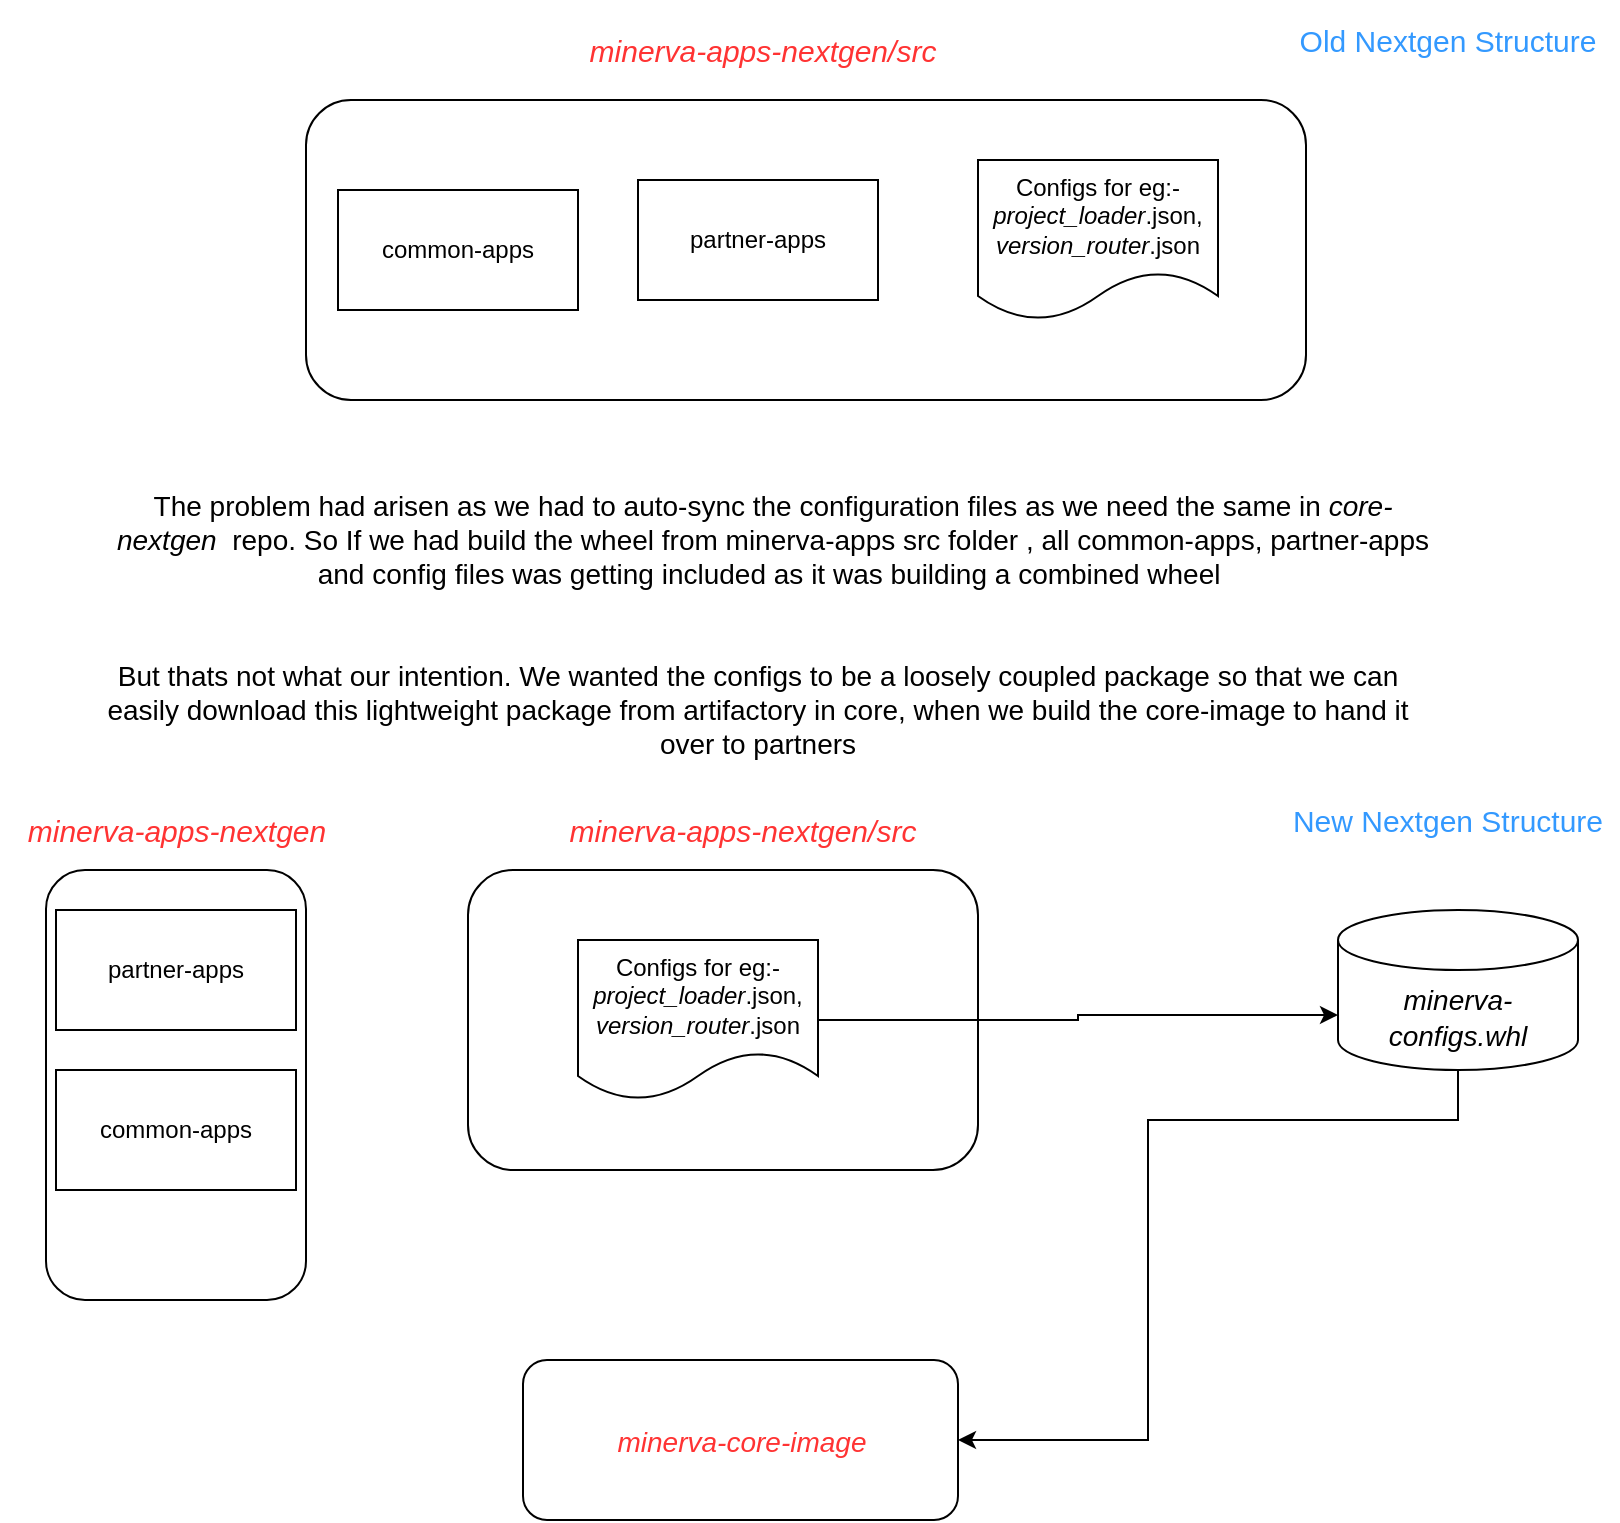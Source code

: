 <mxfile version="16.6.1" type="github">
  <diagram id="i2-EUS3KLZn3n8JJobz2" name="Page-1">
    <mxGraphModel dx="946" dy="591" grid="1" gridSize="10" guides="1" tooltips="1" connect="1" arrows="1" fold="1" page="1" pageScale="1" pageWidth="827" pageHeight="1169" math="0" shadow="0">
      <root>
        <mxCell id="0" />
        <mxCell id="1" parent="0" />
        <mxCell id="4k7SGoItvLAJqlIfO1fL-5" value="" style="rounded=1;whiteSpace=wrap;html=1;" vertex="1" parent="1">
          <mxGeometry x="164" y="100" width="500" height="150" as="geometry" />
        </mxCell>
        <mxCell id="4k7SGoItvLAJqlIfO1fL-2" value="common-apps" style="rounded=0;whiteSpace=wrap;html=1;" vertex="1" parent="1">
          <mxGeometry x="180" y="145" width="120" height="60" as="geometry" />
        </mxCell>
        <mxCell id="4k7SGoItvLAJqlIfO1fL-3" value="partner-apps" style="rounded=0;whiteSpace=wrap;html=1;" vertex="1" parent="1">
          <mxGeometry x="330" y="140" width="120" height="60" as="geometry" />
        </mxCell>
        <mxCell id="4k7SGoItvLAJqlIfO1fL-4" value="Configs for eg:- &lt;i&gt;project_loader&lt;/i&gt;.json, &lt;i&gt;version_router&lt;/i&gt;.json" style="shape=document;whiteSpace=wrap;html=1;boundedLbl=1;" vertex="1" parent="1">
          <mxGeometry x="500" y="130" width="120" height="80" as="geometry" />
        </mxCell>
        <mxCell id="4k7SGoItvLAJqlIfO1fL-7" value="&lt;font style=&quot;font-size: 14px&quot;&gt;The problem had arisen as we had to auto-sync the configuration files as we need the same in &lt;i&gt;core-nextgen&amp;nbsp;&lt;/i&gt;&amp;nbsp;repo. So If we had build the wheel from minerva-apps src folder , all common-apps, partner-apps and config files was getting included as it was building a combined wheel&amp;nbsp;&lt;/font&gt;" style="text;html=1;strokeColor=none;fillColor=none;align=center;verticalAlign=middle;whiteSpace=wrap;rounded=0;" vertex="1" parent="1">
          <mxGeometry x="65" y="290" width="665" height="60" as="geometry" />
        </mxCell>
        <mxCell id="4k7SGoItvLAJqlIfO1fL-8" value="&lt;font style=&quot;font-size: 14px&quot;&gt;But thats not what our intention. We wanted the configs to be a loosely coupled package so that we can easily download this lightweight package from artifactory in core, when we build the core-image to hand it over to partners&lt;/font&gt;" style="text;html=1;strokeColor=none;fillColor=none;align=center;verticalAlign=middle;whiteSpace=wrap;rounded=0;" vertex="1" parent="1">
          <mxGeometry x="60" y="380" width="660" height="50" as="geometry" />
        </mxCell>
        <mxCell id="4k7SGoItvLAJqlIfO1fL-9" value="" style="rounded=1;whiteSpace=wrap;html=1;" vertex="1" parent="1">
          <mxGeometry x="245" y="485" width="255" height="150" as="geometry" />
        </mxCell>
        <mxCell id="4k7SGoItvLAJqlIfO1fL-17" style="edgeStyle=orthogonalEdgeStyle;rounded=0;orthogonalLoop=1;jettySize=auto;html=1;entryX=0;entryY=0;entryDx=0;entryDy=52.5;entryPerimeter=0;fontSize=15;fontColor=#FF3333;" edge="1" parent="1" source="4k7SGoItvLAJqlIfO1fL-12" target="4k7SGoItvLAJqlIfO1fL-16">
          <mxGeometry relative="1" as="geometry">
            <Array as="points">
              <mxPoint x="550" y="560" />
              <mxPoint x="550" y="558" />
            </Array>
          </mxGeometry>
        </mxCell>
        <mxCell id="4k7SGoItvLAJqlIfO1fL-12" value="Configs for eg:- &lt;i&gt;project_loader&lt;/i&gt;.json, &lt;i&gt;version_router&lt;/i&gt;.json" style="shape=document;whiteSpace=wrap;html=1;boundedLbl=1;" vertex="1" parent="1">
          <mxGeometry x="300" y="520" width="120" height="80" as="geometry" />
        </mxCell>
        <mxCell id="4k7SGoItvLAJqlIfO1fL-13" value="&lt;font color=&quot;#3399ff&quot;&gt;Old Nextgen Structure&lt;/font&gt;" style="text;html=1;strokeColor=none;fillColor=none;align=center;verticalAlign=middle;whiteSpace=wrap;rounded=0;fontSize=15;" vertex="1" parent="1">
          <mxGeometry x="650" y="50" width="170" height="40" as="geometry" />
        </mxCell>
        <mxCell id="4k7SGoItvLAJqlIfO1fL-22" style="edgeStyle=orthogonalEdgeStyle;rounded=0;orthogonalLoop=1;jettySize=auto;html=1;entryX=1;entryY=0.5;entryDx=0;entryDy=0;fontSize=15;fontColor=#FF3333;" edge="1" parent="1" source="4k7SGoItvLAJqlIfO1fL-16" target="4k7SGoItvLAJqlIfO1fL-20">
          <mxGeometry relative="1" as="geometry">
            <Array as="points">
              <mxPoint x="740" y="610" />
              <mxPoint x="585" y="610" />
              <mxPoint x="585" y="770" />
            </Array>
          </mxGeometry>
        </mxCell>
        <mxCell id="4k7SGoItvLAJqlIfO1fL-16" value="&lt;font color=&quot;#000000&quot;&gt;&lt;span style=&quot;font-size: 14px&quot;&gt;&lt;i&gt;minerva-configs.whl&lt;/i&gt;&lt;/span&gt;&lt;/font&gt;" style="shape=cylinder3;whiteSpace=wrap;html=1;boundedLbl=1;backgroundOutline=1;size=15;fontSize=15;fontColor=#FF3333;" vertex="1" parent="1">
          <mxGeometry x="680" y="505" width="120" height="80" as="geometry" />
        </mxCell>
        <mxCell id="4k7SGoItvLAJqlIfO1fL-20" value="&lt;span style=&quot;font-size: 14px&quot;&gt;&lt;i&gt;minerva-core-image&lt;/i&gt;&lt;/span&gt;" style="rounded=1;whiteSpace=wrap;html=1;fontSize=15;fontColor=#FF3333;" vertex="1" parent="1">
          <mxGeometry x="272.5" y="730" width="217.5" height="80" as="geometry" />
        </mxCell>
        <mxCell id="4k7SGoItvLAJqlIfO1fL-19" value="" style="rounded=1;whiteSpace=wrap;html=1;fontSize=15;fontColor=#FF3333;" vertex="1" parent="1">
          <mxGeometry x="34" y="485" width="130" height="215" as="geometry" />
        </mxCell>
        <mxCell id="4k7SGoItvLAJqlIfO1fL-23" value="partner-apps" style="rounded=0;whiteSpace=wrap;html=1;" vertex="1" parent="1">
          <mxGeometry x="39" y="505" width="120" height="60" as="geometry" />
        </mxCell>
        <mxCell id="4k7SGoItvLAJqlIfO1fL-24" value="common-apps" style="rounded=0;whiteSpace=wrap;html=1;" vertex="1" parent="1">
          <mxGeometry x="39" y="585" width="120" height="60" as="geometry" />
        </mxCell>
        <mxCell id="4k7SGoItvLAJqlIfO1fL-25" value="&lt;i&gt;minerva-apps-nextgen&lt;/i&gt;" style="text;html=1;strokeColor=none;fillColor=none;align=center;verticalAlign=middle;whiteSpace=wrap;rounded=0;fontSize=15;fontColor=#FF3333;" vertex="1" parent="1">
          <mxGeometry x="11.5" y="450" width="175" height="30" as="geometry" />
        </mxCell>
        <mxCell id="4k7SGoItvLAJqlIfO1fL-26" value="&lt;i&gt;minerva-apps-nextgen/src&lt;/i&gt;" style="text;html=1;strokeColor=none;fillColor=none;align=center;verticalAlign=middle;whiteSpace=wrap;rounded=0;fontSize=15;fontColor=#FF3333;" vertex="1" parent="1">
          <mxGeometry x="275" y="450" width="215" height="30" as="geometry" />
        </mxCell>
        <mxCell id="4k7SGoItvLAJqlIfO1fL-28" value="&lt;i&gt;minerva-apps-nextgen/src&lt;/i&gt;" style="text;html=1;strokeColor=none;fillColor=none;align=center;verticalAlign=middle;whiteSpace=wrap;rounded=0;fontSize=15;fontColor=#FF3333;" vertex="1" parent="1">
          <mxGeometry x="285" y="60" width="215" height="30" as="geometry" />
        </mxCell>
        <mxCell id="4k7SGoItvLAJqlIfO1fL-29" value="&lt;font color=&quot;#3399ff&quot;&gt;New Nextgen Structure&lt;/font&gt;" style="text;html=1;strokeColor=none;fillColor=none;align=center;verticalAlign=middle;whiteSpace=wrap;rounded=0;fontSize=15;" vertex="1" parent="1">
          <mxGeometry x="650" y="440" width="170" height="40" as="geometry" />
        </mxCell>
      </root>
    </mxGraphModel>
  </diagram>
</mxfile>
